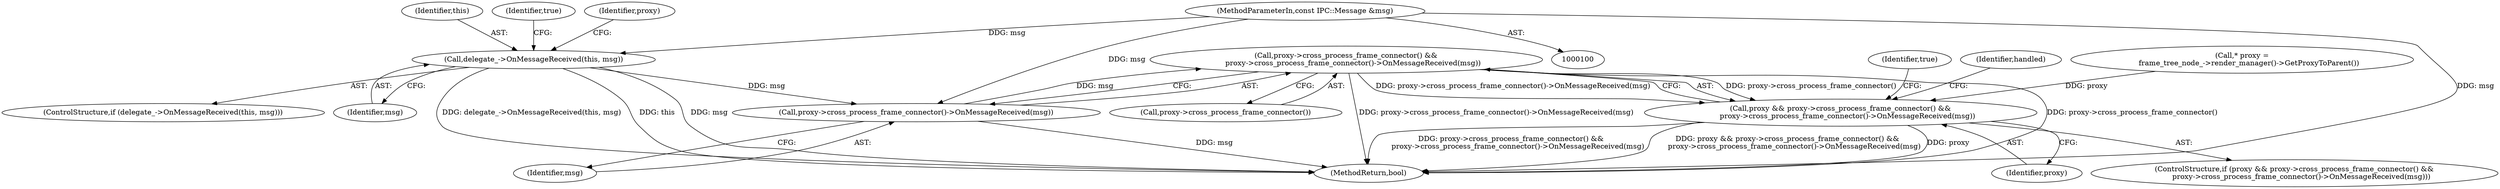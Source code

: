 digraph "0_Chrome_36f801fdbec07d116a6f4f07bb363f10897d6a51@API" {
"1000130" [label="(Call,proxy->cross_process_frame_connector() &&\n      proxy->cross_process_frame_connector()->OnMessageReceived(msg))"];
"1000132" [label="(Call,proxy->cross_process_frame_connector()->OnMessageReceived(msg))"];
"1000118" [label="(Call,delegate_->OnMessageReceived(this, msg))"];
"1000101" [label="(MethodParameterIn,const IPC::Message &msg)"];
"1000128" [label="(Call,proxy && proxy->cross_process_frame_connector() &&\n      proxy->cross_process_frame_connector()->OnMessageReceived(msg))"];
"1000117" [label="(ControlStructure,if (delegate_->OnMessageReceived(this, msg)))"];
"1000129" [label="(Identifier,proxy)"];
"1000128" [label="(Call,proxy && proxy->cross_process_frame_connector() &&\n      proxy->cross_process_frame_connector()->OnMessageReceived(msg))"];
"1000101" [label="(MethodParameterIn,const IPC::Message &msg)"];
"1000119" [label="(Identifier,this)"];
"1000133" [label="(Identifier,msg)"];
"1000122" [label="(Identifier,true)"];
"1000125" [label="(Identifier,proxy)"];
"1000127" [label="(ControlStructure,if (proxy && proxy->cross_process_frame_connector() &&\n      proxy->cross_process_frame_connector()->OnMessageReceived(msg)))"];
"1000137" [label="(Identifier,handled)"];
"1000141" [label="(MethodReturn,bool)"];
"1000131" [label="(Call,proxy->cross_process_frame_connector())"];
"1000118" [label="(Call,delegate_->OnMessageReceived(this, msg))"];
"1000120" [label="(Identifier,msg)"];
"1000124" [label="(Call,* proxy =\n      frame_tree_node_->render_manager()->GetProxyToParent())"];
"1000130" [label="(Call,proxy->cross_process_frame_connector() &&\n      proxy->cross_process_frame_connector()->OnMessageReceived(msg))"];
"1000132" [label="(Call,proxy->cross_process_frame_connector()->OnMessageReceived(msg))"];
"1000135" [label="(Identifier,true)"];
"1000130" -> "1000128"  [label="AST: "];
"1000130" -> "1000131"  [label="CFG: "];
"1000130" -> "1000132"  [label="CFG: "];
"1000131" -> "1000130"  [label="AST: "];
"1000132" -> "1000130"  [label="AST: "];
"1000128" -> "1000130"  [label="CFG: "];
"1000130" -> "1000141"  [label="DDG: proxy->cross_process_frame_connector()->OnMessageReceived(msg)"];
"1000130" -> "1000141"  [label="DDG: proxy->cross_process_frame_connector()"];
"1000130" -> "1000128"  [label="DDG: proxy->cross_process_frame_connector()"];
"1000130" -> "1000128"  [label="DDG: proxy->cross_process_frame_connector()->OnMessageReceived(msg)"];
"1000132" -> "1000130"  [label="DDG: msg"];
"1000132" -> "1000133"  [label="CFG: "];
"1000133" -> "1000132"  [label="AST: "];
"1000132" -> "1000141"  [label="DDG: msg"];
"1000118" -> "1000132"  [label="DDG: msg"];
"1000101" -> "1000132"  [label="DDG: msg"];
"1000118" -> "1000117"  [label="AST: "];
"1000118" -> "1000120"  [label="CFG: "];
"1000119" -> "1000118"  [label="AST: "];
"1000120" -> "1000118"  [label="AST: "];
"1000122" -> "1000118"  [label="CFG: "];
"1000125" -> "1000118"  [label="CFG: "];
"1000118" -> "1000141"  [label="DDG: delegate_->OnMessageReceived(this, msg)"];
"1000118" -> "1000141"  [label="DDG: this"];
"1000118" -> "1000141"  [label="DDG: msg"];
"1000101" -> "1000118"  [label="DDG: msg"];
"1000101" -> "1000100"  [label="AST: "];
"1000101" -> "1000141"  [label="DDG: msg"];
"1000128" -> "1000127"  [label="AST: "];
"1000128" -> "1000129"  [label="CFG: "];
"1000129" -> "1000128"  [label="AST: "];
"1000135" -> "1000128"  [label="CFG: "];
"1000137" -> "1000128"  [label="CFG: "];
"1000128" -> "1000141"  [label="DDG: proxy"];
"1000128" -> "1000141"  [label="DDG: proxy->cross_process_frame_connector() &&\n      proxy->cross_process_frame_connector()->OnMessageReceived(msg)"];
"1000128" -> "1000141"  [label="DDG: proxy && proxy->cross_process_frame_connector() &&\n      proxy->cross_process_frame_connector()->OnMessageReceived(msg)"];
"1000124" -> "1000128"  [label="DDG: proxy"];
}
